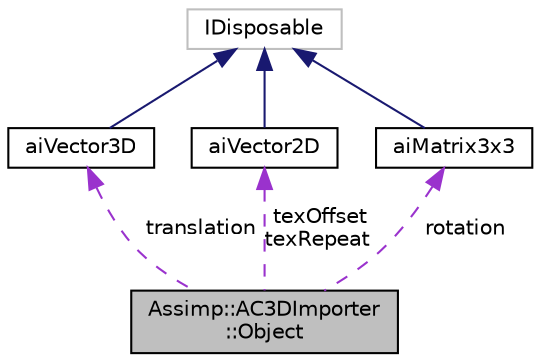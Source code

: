 digraph "Assimp::AC3DImporter::Object"
{
  edge [fontname="Helvetica",fontsize="10",labelfontname="Helvetica",labelfontsize="10"];
  node [fontname="Helvetica",fontsize="10",shape=record];
  Node1 [label="Assimp::AC3DImporter\l::Object",height=0.2,width=0.4,color="black", fillcolor="grey75", style="filled", fontcolor="black"];
  Node2 -> Node1 [dir="back",color="darkorchid3",fontsize="10",style="dashed",label=" translation" ];
  Node2 [label="aiVector3D",height=0.2,width=0.4,color="black", fillcolor="white", style="filled",URL="$structai_vector3_d.html"];
  Node3 -> Node2 [dir="back",color="midnightblue",fontsize="10",style="solid"];
  Node3 [label="IDisposable",height=0.2,width=0.4,color="grey75", fillcolor="white", style="filled"];
  Node4 -> Node1 [dir="back",color="darkorchid3",fontsize="10",style="dashed",label=" texOffset\ntexRepeat" ];
  Node4 [label="aiVector2D",height=0.2,width=0.4,color="black", fillcolor="white", style="filled",URL="$structai_vector2_d.html"];
  Node3 -> Node4 [dir="back",color="midnightblue",fontsize="10",style="solid"];
  Node5 -> Node1 [dir="back",color="darkorchid3",fontsize="10",style="dashed",label=" rotation" ];
  Node5 [label="aiMatrix3x3",height=0.2,width=0.4,color="black", fillcolor="white", style="filled",URL="$structai_matrix3x3.html"];
  Node3 -> Node5 [dir="back",color="midnightblue",fontsize="10",style="solid"];
}
